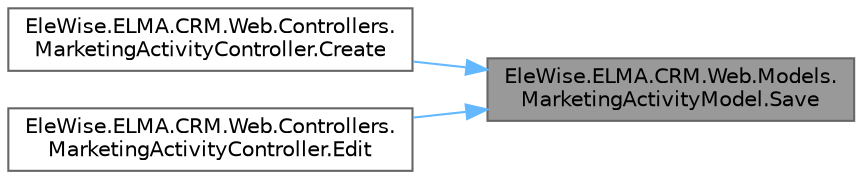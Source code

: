 digraph "EleWise.ELMA.CRM.Web.Models.MarketingActivityModel.Save"
{
 // LATEX_PDF_SIZE
  bgcolor="transparent";
  edge [fontname=Helvetica,fontsize=10,labelfontname=Helvetica,labelfontsize=10];
  node [fontname=Helvetica,fontsize=10,shape=box,height=0.2,width=0.4];
  rankdir="RL";
  Node1 [id="Node000001",label="EleWise.ELMA.CRM.Web.Models.\lMarketingActivityModel.Save",height=0.2,width=0.4,color="gray40", fillcolor="grey60", style="filled", fontcolor="black",tooltip="Сохранить объект маркетинга, лежащий в основе модели"];
  Node1 -> Node2 [id="edge1_Node000001_Node000002",dir="back",color="steelblue1",style="solid",tooltip=" "];
  Node2 [id="Node000002",label="EleWise.ELMA.CRM.Web.Controllers.\lMarketingActivityController.Create",height=0.2,width=0.4,color="grey40", fillcolor="white", style="filled",URL="$class_ele_wise_1_1_e_l_m_a_1_1_c_r_m_1_1_web_1_1_controllers_1_1_marketing_activity_controller.html#a0272366166d01219a9d6f8ec4f3dc5f9",tooltip=" "];
  Node1 -> Node3 [id="edge2_Node000001_Node000003",dir="back",color="steelblue1",style="solid",tooltip=" "];
  Node3 [id="Node000003",label="EleWise.ELMA.CRM.Web.Controllers.\lMarketingActivityController.Edit",height=0.2,width=0.4,color="grey40", fillcolor="white", style="filled",URL="$class_ele_wise_1_1_e_l_m_a_1_1_c_r_m_1_1_web_1_1_controllers_1_1_marketing_activity_controller.html#acc0f458c33ff8ecbe12622feaf33759b",tooltip=" "];
}
